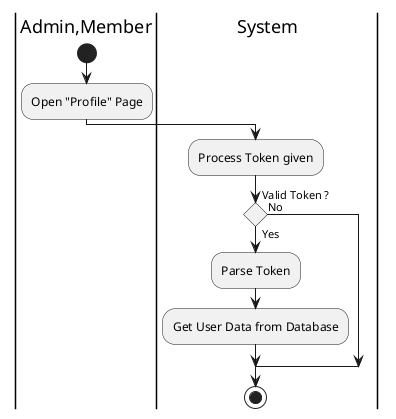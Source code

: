 @startuml GetProfile

skinparam ConditionEndStyle hline
skinparam conditionStyle diamond
skinparam Monochrome true
skinparam Shadowing false

|Admin,Member|
start
:Open "Profile" Page;

|System|
:Process Token given;
if (Valid Token ?) then (Yes)
    :Parse Token;
    :Get User Data from Database;
else (No)
endif
stop

@enduml